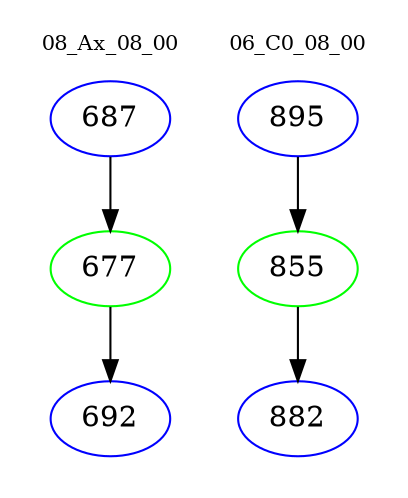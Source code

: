 digraph{
subgraph cluster_0 {
color = white
label = "08_Ax_08_00";
fontsize=10;
T0_687 [label="687", color="blue"]
T0_687 -> T0_677 [color="black"]
T0_677 [label="677", color="green"]
T0_677 -> T0_692 [color="black"]
T0_692 [label="692", color="blue"]
}
subgraph cluster_1 {
color = white
label = "06_C0_08_00";
fontsize=10;
T1_895 [label="895", color="blue"]
T1_895 -> T1_855 [color="black"]
T1_855 [label="855", color="green"]
T1_855 -> T1_882 [color="black"]
T1_882 [label="882", color="blue"]
}
}
